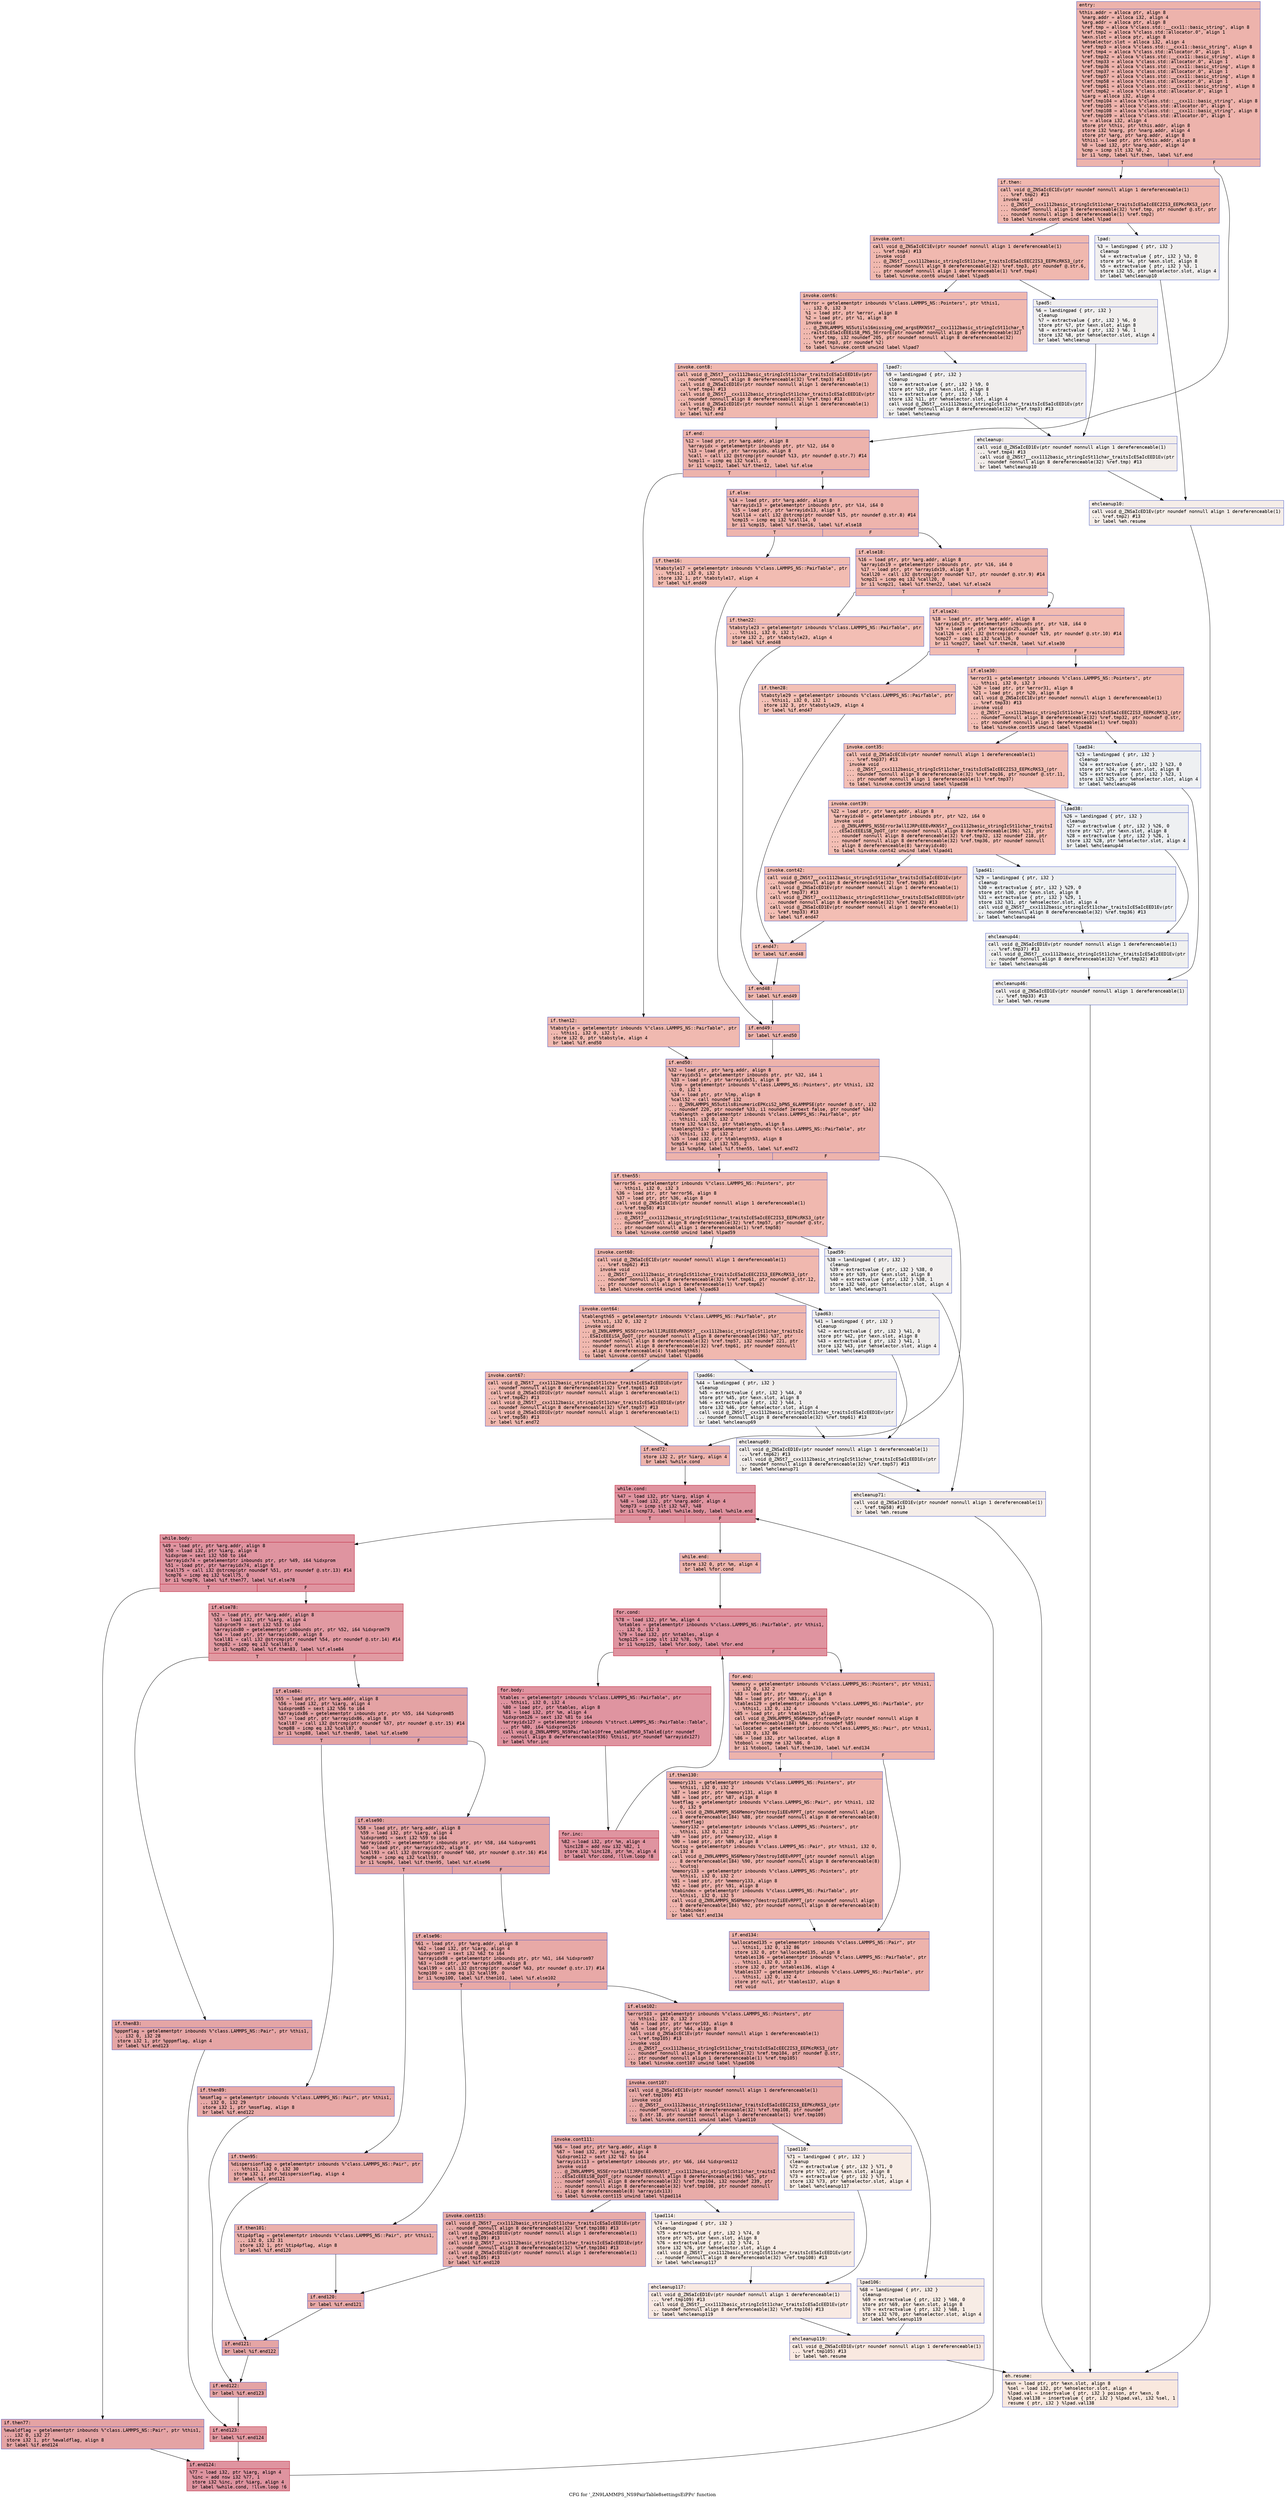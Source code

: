 digraph "CFG for '_ZN9LAMMPS_NS9PairTable8settingsEiPPc' function" {
	label="CFG for '_ZN9LAMMPS_NS9PairTable8settingsEiPPc' function";

	Node0x55f58a2a8340 [shape=record,color="#3d50c3ff", style=filled, fillcolor="#d6524470" fontname="Courier",label="{entry:\l|  %this.addr = alloca ptr, align 8\l  %narg.addr = alloca i32, align 4\l  %arg.addr = alloca ptr, align 8\l  %ref.tmp = alloca %\"class.std::__cxx11::basic_string\", align 8\l  %ref.tmp2 = alloca %\"class.std::allocator.0\", align 1\l  %exn.slot = alloca ptr, align 8\l  %ehselector.slot = alloca i32, align 4\l  %ref.tmp3 = alloca %\"class.std::__cxx11::basic_string\", align 8\l  %ref.tmp4 = alloca %\"class.std::allocator.0\", align 1\l  %ref.tmp32 = alloca %\"class.std::__cxx11::basic_string\", align 8\l  %ref.tmp33 = alloca %\"class.std::allocator.0\", align 1\l  %ref.tmp36 = alloca %\"class.std::__cxx11::basic_string\", align 8\l  %ref.tmp37 = alloca %\"class.std::allocator.0\", align 1\l  %ref.tmp57 = alloca %\"class.std::__cxx11::basic_string\", align 8\l  %ref.tmp58 = alloca %\"class.std::allocator.0\", align 1\l  %ref.tmp61 = alloca %\"class.std::__cxx11::basic_string\", align 8\l  %ref.tmp62 = alloca %\"class.std::allocator.0\", align 1\l  %iarg = alloca i32, align 4\l  %ref.tmp104 = alloca %\"class.std::__cxx11::basic_string\", align 8\l  %ref.tmp105 = alloca %\"class.std::allocator.0\", align 1\l  %ref.tmp108 = alloca %\"class.std::__cxx11::basic_string\", align 8\l  %ref.tmp109 = alloca %\"class.std::allocator.0\", align 1\l  %m = alloca i32, align 4\l  store ptr %this, ptr %this.addr, align 8\l  store i32 %narg, ptr %narg.addr, align 4\l  store ptr %arg, ptr %arg.addr, align 8\l  %this1 = load ptr, ptr %this.addr, align 8\l  %0 = load i32, ptr %narg.addr, align 4\l  %cmp = icmp slt i32 %0, 2\l  br i1 %cmp, label %if.then, label %if.end\l|{<s0>T|<s1>F}}"];
	Node0x55f58a2a8340:s0 -> Node0x55f58a2d91a0[tooltip="entry -> if.then\nProbability 50.00%" ];
	Node0x55f58a2a8340:s1 -> Node0x55f58a2d91f0[tooltip="entry -> if.end\nProbability 50.00%" ];
	Node0x55f58a2d91a0 [shape=record,color="#3d50c3ff", style=filled, fillcolor="#dc5d4a70" fontname="Courier",label="{if.then:\l|  call void @_ZNSaIcEC1Ev(ptr noundef nonnull align 1 dereferenceable(1)\l... %ref.tmp2) #13\l  invoke void\l... @_ZNSt7__cxx1112basic_stringIcSt11char_traitsIcESaIcEEC2IS3_EEPKcRKS3_(ptr\l... noundef nonnull align 8 dereferenceable(32) %ref.tmp, ptr noundef @.str, ptr\l... noundef nonnull align 1 dereferenceable(1) %ref.tmp2)\l          to label %invoke.cont unwind label %lpad\l}"];
	Node0x55f58a2d91a0 -> Node0x55f58a2d9490[tooltip="if.then -> invoke.cont\nProbability 100.00%" ];
	Node0x55f58a2d91a0 -> Node0x55f58a2d9510[tooltip="if.then -> lpad\nProbability 0.00%" ];
	Node0x55f58a2d9490 [shape=record,color="#3d50c3ff", style=filled, fillcolor="#dc5d4a70" fontname="Courier",label="{invoke.cont:\l|  call void @_ZNSaIcEC1Ev(ptr noundef nonnull align 1 dereferenceable(1)\l... %ref.tmp4) #13\l  invoke void\l... @_ZNSt7__cxx1112basic_stringIcSt11char_traitsIcESaIcEEC2IS3_EEPKcRKS3_(ptr\l... noundef nonnull align 8 dereferenceable(32) %ref.tmp3, ptr noundef @.str.6,\l... ptr noundef nonnull align 1 dereferenceable(1) %ref.tmp4)\l          to label %invoke.cont6 unwind label %lpad5\l}"];
	Node0x55f58a2d9490 -> Node0x55f58a2d9830[tooltip="invoke.cont -> invoke.cont6\nProbability 100.00%" ];
	Node0x55f58a2d9490 -> Node0x55f58a2d9880[tooltip="invoke.cont -> lpad5\nProbability 0.00%" ];
	Node0x55f58a2d9830 [shape=record,color="#3d50c3ff", style=filled, fillcolor="#dc5d4a70" fontname="Courier",label="{invoke.cont6:\l|  %error = getelementptr inbounds %\"class.LAMMPS_NS::Pointers\", ptr %this1,\l... i32 0, i32 3\l  %1 = load ptr, ptr %error, align 8\l  %2 = load ptr, ptr %1, align 8\l  invoke void\l... @_ZN9LAMMPS_NS5utils16missing_cmd_argsERKNSt7__cxx1112basic_stringIcSt11char_t\l...raitsIcESaIcEEEiS8_PNS_5ErrorE(ptr noundef nonnull align 8 dereferenceable(32)\l... %ref.tmp, i32 noundef 205, ptr noundef nonnull align 8 dereferenceable(32)\l... %ref.tmp3, ptr noundef %2)\l          to label %invoke.cont8 unwind label %lpad7\l}"];
	Node0x55f58a2d9830 -> Node0x55f58a2d97e0[tooltip="invoke.cont6 -> invoke.cont8\nProbability 100.00%" ];
	Node0x55f58a2d9830 -> Node0x55f58a2d9d20[tooltip="invoke.cont6 -> lpad7\nProbability 0.00%" ];
	Node0x55f58a2d97e0 [shape=record,color="#3d50c3ff", style=filled, fillcolor="#dc5d4a70" fontname="Courier",label="{invoke.cont8:\l|  call void @_ZNSt7__cxx1112basic_stringIcSt11char_traitsIcESaIcEED1Ev(ptr\l... noundef nonnull align 8 dereferenceable(32) %ref.tmp3) #13\l  call void @_ZNSaIcED1Ev(ptr noundef nonnull align 1 dereferenceable(1)\l... %ref.tmp4) #13\l  call void @_ZNSt7__cxx1112basic_stringIcSt11char_traitsIcESaIcEED1Ev(ptr\l... noundef nonnull align 8 dereferenceable(32) %ref.tmp) #13\l  call void @_ZNSaIcED1Ev(ptr noundef nonnull align 1 dereferenceable(1)\l... %ref.tmp2) #13\l  br label %if.end\l}"];
	Node0x55f58a2d97e0 -> Node0x55f58a2d91f0[tooltip="invoke.cont8 -> if.end\nProbability 100.00%" ];
	Node0x55f58a2d9510 [shape=record,color="#3d50c3ff", style=filled, fillcolor="#e0dbd870" fontname="Courier",label="{lpad:\l|  %3 = landingpad \{ ptr, i32 \}\l          cleanup\l  %4 = extractvalue \{ ptr, i32 \} %3, 0\l  store ptr %4, ptr %exn.slot, align 8\l  %5 = extractvalue \{ ptr, i32 \} %3, 1\l  store i32 %5, ptr %ehselector.slot, align 4\l  br label %ehcleanup10\l}"];
	Node0x55f58a2d9510 -> Node0x55f58a2da760[tooltip="lpad -> ehcleanup10\nProbability 100.00%" ];
	Node0x55f58a2d9880 [shape=record,color="#3d50c3ff", style=filled, fillcolor="#e0dbd870" fontname="Courier",label="{lpad5:\l|  %6 = landingpad \{ ptr, i32 \}\l          cleanup\l  %7 = extractvalue \{ ptr, i32 \} %6, 0\l  store ptr %7, ptr %exn.slot, align 8\l  %8 = extractvalue \{ ptr, i32 \} %6, 1\l  store i32 %8, ptr %ehselector.slot, align 4\l  br label %ehcleanup\l}"];
	Node0x55f58a2d9880 -> Node0x55f58a2daad0[tooltip="lpad5 -> ehcleanup\nProbability 100.00%" ];
	Node0x55f58a2d9d20 [shape=record,color="#3d50c3ff", style=filled, fillcolor="#e0dbd870" fontname="Courier",label="{lpad7:\l|  %9 = landingpad \{ ptr, i32 \}\l          cleanup\l  %10 = extractvalue \{ ptr, i32 \} %9, 0\l  store ptr %10, ptr %exn.slot, align 8\l  %11 = extractvalue \{ ptr, i32 \} %9, 1\l  store i32 %11, ptr %ehselector.slot, align 4\l  call void @_ZNSt7__cxx1112basic_stringIcSt11char_traitsIcESaIcEED1Ev(ptr\l... noundef nonnull align 8 dereferenceable(32) %ref.tmp3) #13\l  br label %ehcleanup\l}"];
	Node0x55f58a2d9d20 -> Node0x55f58a2daad0[tooltip="lpad7 -> ehcleanup\nProbability 100.00%" ];
	Node0x55f58a2daad0 [shape=record,color="#3d50c3ff", style=filled, fillcolor="#e5d8d170" fontname="Courier",label="{ehcleanup:\l|  call void @_ZNSaIcED1Ev(ptr noundef nonnull align 1 dereferenceable(1)\l... %ref.tmp4) #13\l  call void @_ZNSt7__cxx1112basic_stringIcSt11char_traitsIcESaIcEED1Ev(ptr\l... noundef nonnull align 8 dereferenceable(32) %ref.tmp) #13\l  br label %ehcleanup10\l}"];
	Node0x55f58a2daad0 -> Node0x55f58a2da760[tooltip="ehcleanup -> ehcleanup10\nProbability 100.00%" ];
	Node0x55f58a2da760 [shape=record,color="#3d50c3ff", style=filled, fillcolor="#e8d6cc70" fontname="Courier",label="{ehcleanup10:\l|  call void @_ZNSaIcED1Ev(ptr noundef nonnull align 1 dereferenceable(1)\l... %ref.tmp2) #13\l  br label %eh.resume\l}"];
	Node0x55f58a2da760 -> Node0x55f58a2db3e0[tooltip="ehcleanup10 -> eh.resume\nProbability 100.00%" ];
	Node0x55f58a2d91f0 [shape=record,color="#3d50c3ff", style=filled, fillcolor="#d6524470" fontname="Courier",label="{if.end:\l|  %12 = load ptr, ptr %arg.addr, align 8\l  %arrayidx = getelementptr inbounds ptr, ptr %12, i64 0\l  %13 = load ptr, ptr %arrayidx, align 8\l  %call = call i32 @strcmp(ptr noundef %13, ptr noundef @.str.7) #14\l  %cmp11 = icmp eq i32 %call, 0\l  br i1 %cmp11, label %if.then12, label %if.else\l|{<s0>T|<s1>F}}"];
	Node0x55f58a2d91f0:s0 -> Node0x55f58a2db850[tooltip="if.end -> if.then12\nProbability 37.50%" ];
	Node0x55f58a2d91f0:s1 -> Node0x55f58a2db8d0[tooltip="if.end -> if.else\nProbability 62.50%" ];
	Node0x55f58a2db850 [shape=record,color="#3d50c3ff", style=filled, fillcolor="#de614d70" fontname="Courier",label="{if.then12:\l|  %tabstyle = getelementptr inbounds %\"class.LAMMPS_NS::PairTable\", ptr\l... %this1, i32 0, i32 1\l  store i32 0, ptr %tabstyle, align 4\l  br label %if.end50\l}"];
	Node0x55f58a2db850 -> Node0x55f58a2dbbe0[tooltip="if.then12 -> if.end50\nProbability 100.00%" ];
	Node0x55f58a2db8d0 [shape=record,color="#3d50c3ff", style=filled, fillcolor="#d8564670" fontname="Courier",label="{if.else:\l|  %14 = load ptr, ptr %arg.addr, align 8\l  %arrayidx13 = getelementptr inbounds ptr, ptr %14, i64 0\l  %15 = load ptr, ptr %arrayidx13, align 8\l  %call14 = call i32 @strcmp(ptr noundef %15, ptr noundef @.str.8) #14\l  %cmp15 = icmp eq i32 %call14, 0\l  br i1 %cmp15, label %if.then16, label %if.else18\l|{<s0>T|<s1>F}}"];
	Node0x55f58a2db8d0:s0 -> Node0x55f58a2dc6c0[tooltip="if.else -> if.then16\nProbability 37.50%" ];
	Node0x55f58a2db8d0:s1 -> Node0x55f58a2dc740[tooltip="if.else -> if.else18\nProbability 62.50%" ];
	Node0x55f58a2dc6c0 [shape=record,color="#3d50c3ff", style=filled, fillcolor="#e1675170" fontname="Courier",label="{if.then16:\l|  %tabstyle17 = getelementptr inbounds %\"class.LAMMPS_NS::PairTable\", ptr\l... %this1, i32 0, i32 1\l  store i32 1, ptr %tabstyle17, align 4\l  br label %if.end49\l}"];
	Node0x55f58a2dc6c0 -> Node0x55f58a2dca60[tooltip="if.then16 -> if.end49\nProbability 100.00%" ];
	Node0x55f58a2dc740 [shape=record,color="#3d50c3ff", style=filled, fillcolor="#de614d70" fontname="Courier",label="{if.else18:\l|  %16 = load ptr, ptr %arg.addr, align 8\l  %arrayidx19 = getelementptr inbounds ptr, ptr %16, i64 0\l  %17 = load ptr, ptr %arrayidx19, align 8\l  %call20 = call i32 @strcmp(ptr noundef %17, ptr noundef @.str.9) #14\l  %cmp21 = icmp eq i32 %call20, 0\l  br i1 %cmp21, label %if.then22, label %if.else24\l|{<s0>T|<s1>F}}"];
	Node0x55f58a2dc740:s0 -> Node0x55f58a2dcf20[tooltip="if.else18 -> if.then22\nProbability 37.50%" ];
	Node0x55f58a2dc740:s1 -> Node0x55f58a2dcfa0[tooltip="if.else18 -> if.else24\nProbability 62.50%" ];
	Node0x55f58a2dcf20 [shape=record,color="#3d50c3ff", style=filled, fillcolor="#e36c5570" fontname="Courier",label="{if.then22:\l|  %tabstyle23 = getelementptr inbounds %\"class.LAMMPS_NS::PairTable\", ptr\l... %this1, i32 0, i32 1\l  store i32 2, ptr %tabstyle23, align 4\l  br label %if.end48\l}"];
	Node0x55f58a2dcf20 -> Node0x55f58a2dd2c0[tooltip="if.then22 -> if.end48\nProbability 100.00%" ];
	Node0x55f58a2dcfa0 [shape=record,color="#3d50c3ff", style=filled, fillcolor="#e1675170" fontname="Courier",label="{if.else24:\l|  %18 = load ptr, ptr %arg.addr, align 8\l  %arrayidx25 = getelementptr inbounds ptr, ptr %18, i64 0\l  %19 = load ptr, ptr %arrayidx25, align 8\l  %call26 = call i32 @strcmp(ptr noundef %19, ptr noundef @.str.10) #14\l  %cmp27 = icmp eq i32 %call26, 0\l  br i1 %cmp27, label %if.then28, label %if.else30\l|{<s0>T|<s1>F}}"];
	Node0x55f58a2dcfa0:s0 -> Node0x55f58a2dd780[tooltip="if.else24 -> if.then28\nProbability 37.50%" ];
	Node0x55f58a2dcfa0:s1 -> Node0x55f58a2dd800[tooltip="if.else24 -> if.else30\nProbability 62.50%" ];
	Node0x55f58a2dd780 [shape=record,color="#3d50c3ff", style=filled, fillcolor="#e5705870" fontname="Courier",label="{if.then28:\l|  %tabstyle29 = getelementptr inbounds %\"class.LAMMPS_NS::PairTable\", ptr\l... %this1, i32 0, i32 1\l  store i32 3, ptr %tabstyle29, align 4\l  br label %if.end47\l}"];
	Node0x55f58a2dd780 -> Node0x55f58a2ddb20[tooltip="if.then28 -> if.end47\nProbability 100.00%" ];
	Node0x55f58a2dd800 [shape=record,color="#3d50c3ff", style=filled, fillcolor="#e36c5570" fontname="Courier",label="{if.else30:\l|  %error31 = getelementptr inbounds %\"class.LAMMPS_NS::Pointers\", ptr\l... %this1, i32 0, i32 3\l  %20 = load ptr, ptr %error31, align 8\l  %21 = load ptr, ptr %20, align 8\l  call void @_ZNSaIcEC1Ev(ptr noundef nonnull align 1 dereferenceable(1)\l... %ref.tmp33) #13\l  invoke void\l... @_ZNSt7__cxx1112basic_stringIcSt11char_traitsIcESaIcEEC2IS3_EEPKcRKS3_(ptr\l... noundef nonnull align 8 dereferenceable(32) %ref.tmp32, ptr noundef @.str,\l... ptr noundef nonnull align 1 dereferenceable(1) %ref.tmp33)\l          to label %invoke.cont35 unwind label %lpad34\l}"];
	Node0x55f58a2dd800 -> Node0x55f58a2ddf70[tooltip="if.else30 -> invoke.cont35\nProbability 100.00%" ];
	Node0x55f58a2dd800 -> Node0x55f58a2ddff0[tooltip="if.else30 -> lpad34\nProbability 0.00%" ];
	Node0x55f58a2ddf70 [shape=record,color="#3d50c3ff", style=filled, fillcolor="#e36c5570" fontname="Courier",label="{invoke.cont35:\l|  call void @_ZNSaIcEC1Ev(ptr noundef nonnull align 1 dereferenceable(1)\l... %ref.tmp37) #13\l  invoke void\l... @_ZNSt7__cxx1112basic_stringIcSt11char_traitsIcESaIcEEC2IS3_EEPKcRKS3_(ptr\l... noundef nonnull align 8 dereferenceable(32) %ref.tmp36, ptr noundef @.str.11,\l... ptr noundef nonnull align 1 dereferenceable(1) %ref.tmp37)\l          to label %invoke.cont39 unwind label %lpad38\l}"];
	Node0x55f58a2ddf70 -> Node0x55f58a2de370[tooltip="invoke.cont35 -> invoke.cont39\nProbability 100.00%" ];
	Node0x55f58a2ddf70 -> Node0x55f58a2de3c0[tooltip="invoke.cont35 -> lpad38\nProbability 0.00%" ];
	Node0x55f58a2de370 [shape=record,color="#3d50c3ff", style=filled, fillcolor="#e36c5570" fontname="Courier",label="{invoke.cont39:\l|  %22 = load ptr, ptr %arg.addr, align 8\l  %arrayidx40 = getelementptr inbounds ptr, ptr %22, i64 0\l  invoke void\l... @_ZN9LAMMPS_NS5Error3allIJRPcEEEvRKNSt7__cxx1112basic_stringIcSt11char_traitsI\l...cESaIcEEEiSB_DpOT_(ptr noundef nonnull align 8 dereferenceable(196) %21, ptr\l... noundef nonnull align 8 dereferenceable(32) %ref.tmp32, i32 noundef 218, ptr\l... noundef nonnull align 8 dereferenceable(32) %ref.tmp36, ptr noundef nonnull\l... align 8 dereferenceable(8) %arrayidx40)\l          to label %invoke.cont42 unwind label %lpad41\l}"];
	Node0x55f58a2de370 -> Node0x55f58a2de320[tooltip="invoke.cont39 -> invoke.cont42\nProbability 100.00%" ];
	Node0x55f58a2de370 -> Node0x55f58a2de840[tooltip="invoke.cont39 -> lpad41\nProbability 0.00%" ];
	Node0x55f58a2de320 [shape=record,color="#3d50c3ff", style=filled, fillcolor="#e36c5570" fontname="Courier",label="{invoke.cont42:\l|  call void @_ZNSt7__cxx1112basic_stringIcSt11char_traitsIcESaIcEED1Ev(ptr\l... noundef nonnull align 8 dereferenceable(32) %ref.tmp36) #13\l  call void @_ZNSaIcED1Ev(ptr noundef nonnull align 1 dereferenceable(1)\l... %ref.tmp37) #13\l  call void @_ZNSt7__cxx1112basic_stringIcSt11char_traitsIcESaIcEED1Ev(ptr\l... noundef nonnull align 8 dereferenceable(32) %ref.tmp32) #13\l  call void @_ZNSaIcED1Ev(ptr noundef nonnull align 1 dereferenceable(1)\l... %ref.tmp33) #13\l  br label %if.end47\l}"];
	Node0x55f58a2de320 -> Node0x55f58a2ddb20[tooltip="invoke.cont42 -> if.end47\nProbability 100.00%" ];
	Node0x55f58a2ddff0 [shape=record,color="#3d50c3ff", style=filled, fillcolor="#d9dce170" fontname="Courier",label="{lpad34:\l|  %23 = landingpad \{ ptr, i32 \}\l          cleanup\l  %24 = extractvalue \{ ptr, i32 \} %23, 0\l  store ptr %24, ptr %exn.slot, align 8\l  %25 = extractvalue \{ ptr, i32 \} %23, 1\l  store i32 %25, ptr %ehselector.slot, align 4\l  br label %ehcleanup46\l}"];
	Node0x55f58a2ddff0 -> Node0x55f58a2df2c0[tooltip="lpad34 -> ehcleanup46\nProbability 100.00%" ];
	Node0x55f58a2de3c0 [shape=record,color="#3d50c3ff", style=filled, fillcolor="#d9dce170" fontname="Courier",label="{lpad38:\l|  %26 = landingpad \{ ptr, i32 \}\l          cleanup\l  %27 = extractvalue \{ ptr, i32 \} %26, 0\l  store ptr %27, ptr %exn.slot, align 8\l  %28 = extractvalue \{ ptr, i32 \} %26, 1\l  store i32 %28, ptr %ehselector.slot, align 4\l  br label %ehcleanup44\l}"];
	Node0x55f58a2de3c0 -> Node0x55f58a2df630[tooltip="lpad38 -> ehcleanup44\nProbability 100.00%" ];
	Node0x55f58a2de840 [shape=record,color="#3d50c3ff", style=filled, fillcolor="#d9dce170" fontname="Courier",label="{lpad41:\l|  %29 = landingpad \{ ptr, i32 \}\l          cleanup\l  %30 = extractvalue \{ ptr, i32 \} %29, 0\l  store ptr %30, ptr %exn.slot, align 8\l  %31 = extractvalue \{ ptr, i32 \} %29, 1\l  store i32 %31, ptr %ehselector.slot, align 4\l  call void @_ZNSt7__cxx1112basic_stringIcSt11char_traitsIcESaIcEED1Ev(ptr\l... noundef nonnull align 8 dereferenceable(32) %ref.tmp36) #13\l  br label %ehcleanup44\l}"];
	Node0x55f58a2de840 -> Node0x55f58a2df630[tooltip="lpad41 -> ehcleanup44\nProbability 100.00%" ];
	Node0x55f58a2df630 [shape=record,color="#3d50c3ff", style=filled, fillcolor="#dedcdb70" fontname="Courier",label="{ehcleanup44:\l|  call void @_ZNSaIcED1Ev(ptr noundef nonnull align 1 dereferenceable(1)\l... %ref.tmp37) #13\l  call void @_ZNSt7__cxx1112basic_stringIcSt11char_traitsIcESaIcEED1Ev(ptr\l... noundef nonnull align 8 dereferenceable(32) %ref.tmp32) #13\l  br label %ehcleanup46\l}"];
	Node0x55f58a2df630 -> Node0x55f58a2df2c0[tooltip="ehcleanup44 -> ehcleanup46\nProbability 100.00%" ];
	Node0x55f58a2df2c0 [shape=record,color="#3d50c3ff", style=filled, fillcolor="#e0dbd870" fontname="Courier",label="{ehcleanup46:\l|  call void @_ZNSaIcED1Ev(ptr noundef nonnull align 1 dereferenceable(1)\l... %ref.tmp33) #13\l  br label %eh.resume\l}"];
	Node0x55f58a2df2c0 -> Node0x55f58a2db3e0[tooltip="ehcleanup46 -> eh.resume\nProbability 100.00%" ];
	Node0x55f58a2ddb20 [shape=record,color="#3d50c3ff", style=filled, fillcolor="#e1675170" fontname="Courier",label="{if.end47:\l|  br label %if.end48\l}"];
	Node0x55f58a2ddb20 -> Node0x55f58a2dd2c0[tooltip="if.end47 -> if.end48\nProbability 100.00%" ];
	Node0x55f58a2dd2c0 [shape=record,color="#3d50c3ff", style=filled, fillcolor="#de614d70" fontname="Courier",label="{if.end48:\l|  br label %if.end49\l}"];
	Node0x55f58a2dd2c0 -> Node0x55f58a2dca60[tooltip="if.end48 -> if.end49\nProbability 100.00%" ];
	Node0x55f58a2dca60 [shape=record,color="#3d50c3ff", style=filled, fillcolor="#d8564670" fontname="Courier",label="{if.end49:\l|  br label %if.end50\l}"];
	Node0x55f58a2dca60 -> Node0x55f58a2dbbe0[tooltip="if.end49 -> if.end50\nProbability 100.00%" ];
	Node0x55f58a2dbbe0 [shape=record,color="#3d50c3ff", style=filled, fillcolor="#d6524470" fontname="Courier",label="{if.end50:\l|  %32 = load ptr, ptr %arg.addr, align 8\l  %arrayidx51 = getelementptr inbounds ptr, ptr %32, i64 1\l  %33 = load ptr, ptr %arrayidx51, align 8\l  %lmp = getelementptr inbounds %\"class.LAMMPS_NS::Pointers\", ptr %this1, i32\l... 0, i32 1\l  %34 = load ptr, ptr %lmp, align 8\l  %call52 = call noundef i32\l... @_ZN9LAMMPS_NS5utils8inumericEPKciS2_bPNS_6LAMMPSE(ptr noundef @.str, i32\l... noundef 220, ptr noundef %33, i1 noundef zeroext false, ptr noundef %34)\l  %tablength = getelementptr inbounds %\"class.LAMMPS_NS::PairTable\", ptr\l... %this1, i32 0, i32 2\l  store i32 %call52, ptr %tablength, align 8\l  %tablength53 = getelementptr inbounds %\"class.LAMMPS_NS::PairTable\", ptr\l... %this1, i32 0, i32 2\l  %35 = load i32, ptr %tablength53, align 8\l  %cmp54 = icmp slt i32 %35, 2\l  br i1 %cmp54, label %if.then55, label %if.end72\l|{<s0>T|<s1>F}}"];
	Node0x55f58a2dbbe0:s0 -> Node0x55f58a2e10c0[tooltip="if.end50 -> if.then55\nProbability 50.00%" ];
	Node0x55f58a2dbbe0:s1 -> Node0x55f58a2e1140[tooltip="if.end50 -> if.end72\nProbability 50.00%" ];
	Node0x55f58a2e10c0 [shape=record,color="#3d50c3ff", style=filled, fillcolor="#dc5d4a70" fontname="Courier",label="{if.then55:\l|  %error56 = getelementptr inbounds %\"class.LAMMPS_NS::Pointers\", ptr\l... %this1, i32 0, i32 3\l  %36 = load ptr, ptr %error56, align 8\l  %37 = load ptr, ptr %36, align 8\l  call void @_ZNSaIcEC1Ev(ptr noundef nonnull align 1 dereferenceable(1)\l... %ref.tmp58) #13\l  invoke void\l... @_ZNSt7__cxx1112basic_stringIcSt11char_traitsIcESaIcEEC2IS3_EEPKcRKS3_(ptr\l... noundef nonnull align 8 dereferenceable(32) %ref.tmp57, ptr noundef @.str,\l... ptr noundef nonnull align 1 dereferenceable(1) %ref.tmp58)\l          to label %invoke.cont60 unwind label %lpad59\l}"];
	Node0x55f58a2e10c0 -> Node0x55f58a2e15b0[tooltip="if.then55 -> invoke.cont60\nProbability 100.00%" ];
	Node0x55f58a2e10c0 -> Node0x55f58a2e1630[tooltip="if.then55 -> lpad59\nProbability 0.00%" ];
	Node0x55f58a2e15b0 [shape=record,color="#3d50c3ff", style=filled, fillcolor="#dc5d4a70" fontname="Courier",label="{invoke.cont60:\l|  call void @_ZNSaIcEC1Ev(ptr noundef nonnull align 1 dereferenceable(1)\l... %ref.tmp62) #13\l  invoke void\l... @_ZNSt7__cxx1112basic_stringIcSt11char_traitsIcESaIcEEC2IS3_EEPKcRKS3_(ptr\l... noundef nonnull align 8 dereferenceable(32) %ref.tmp61, ptr noundef @.str.12,\l... ptr noundef nonnull align 1 dereferenceable(1) %ref.tmp62)\l          to label %invoke.cont64 unwind label %lpad63\l}"];
	Node0x55f58a2e15b0 -> Node0x55f58a2e1950[tooltip="invoke.cont60 -> invoke.cont64\nProbability 100.00%" ];
	Node0x55f58a2e15b0 -> Node0x55f58a2e19a0[tooltip="invoke.cont60 -> lpad63\nProbability 0.00%" ];
	Node0x55f58a2e1950 [shape=record,color="#3d50c3ff", style=filled, fillcolor="#dc5d4a70" fontname="Courier",label="{invoke.cont64:\l|  %tablength65 = getelementptr inbounds %\"class.LAMMPS_NS::PairTable\", ptr\l... %this1, i32 0, i32 2\l  invoke void\l... @_ZN9LAMMPS_NS5Error3allIJRiEEEvRKNSt7__cxx1112basic_stringIcSt11char_traitsIc\l...ESaIcEEEiSA_DpOT_(ptr noundef nonnull align 8 dereferenceable(196) %37, ptr\l... noundef nonnull align 8 dereferenceable(32) %ref.tmp57, i32 noundef 221, ptr\l... noundef nonnull align 8 dereferenceable(32) %ref.tmp61, ptr noundef nonnull\l... align 4 dereferenceable(4) %tablength65)\l          to label %invoke.cont67 unwind label %lpad66\l}"];
	Node0x55f58a2e1950 -> Node0x55f58a2e1900[tooltip="invoke.cont64 -> invoke.cont67\nProbability 100.00%" ];
	Node0x55f58a2e1950 -> Node0x55f58a2e1d60[tooltip="invoke.cont64 -> lpad66\nProbability 0.00%" ];
	Node0x55f58a2e1900 [shape=record,color="#3d50c3ff", style=filled, fillcolor="#dc5d4a70" fontname="Courier",label="{invoke.cont67:\l|  call void @_ZNSt7__cxx1112basic_stringIcSt11char_traitsIcESaIcEED1Ev(ptr\l... noundef nonnull align 8 dereferenceable(32) %ref.tmp61) #13\l  call void @_ZNSaIcED1Ev(ptr noundef nonnull align 1 dereferenceable(1)\l... %ref.tmp62) #13\l  call void @_ZNSt7__cxx1112basic_stringIcSt11char_traitsIcESaIcEED1Ev(ptr\l... noundef nonnull align 8 dereferenceable(32) %ref.tmp57) #13\l  call void @_ZNSaIcED1Ev(ptr noundef nonnull align 1 dereferenceable(1)\l... %ref.tmp58) #13\l  br label %if.end72\l}"];
	Node0x55f58a2e1900 -> Node0x55f58a2e1140[tooltip="invoke.cont67 -> if.end72\nProbability 100.00%" ];
	Node0x55f58a2e1630 [shape=record,color="#3d50c3ff", style=filled, fillcolor="#e0dbd870" fontname="Courier",label="{lpad59:\l|  %38 = landingpad \{ ptr, i32 \}\l          cleanup\l  %39 = extractvalue \{ ptr, i32 \} %38, 0\l  store ptr %39, ptr %exn.slot, align 8\l  %40 = extractvalue \{ ptr, i32 \} %38, 1\l  store i32 %40, ptr %ehselector.slot, align 4\l  br label %ehcleanup71\l}"];
	Node0x55f58a2e1630 -> Node0x55f58a2e2780[tooltip="lpad59 -> ehcleanup71\nProbability 100.00%" ];
	Node0x55f58a2e19a0 [shape=record,color="#3d50c3ff", style=filled, fillcolor="#e0dbd870" fontname="Courier",label="{lpad63:\l|  %41 = landingpad \{ ptr, i32 \}\l          cleanup\l  %42 = extractvalue \{ ptr, i32 \} %41, 0\l  store ptr %42, ptr %exn.slot, align 8\l  %43 = extractvalue \{ ptr, i32 \} %41, 1\l  store i32 %43, ptr %ehselector.slot, align 4\l  br label %ehcleanup69\l}"];
	Node0x55f58a2e19a0 -> Node0x55f58a2e2af0[tooltip="lpad63 -> ehcleanup69\nProbability 100.00%" ];
	Node0x55f58a2e1d60 [shape=record,color="#3d50c3ff", style=filled, fillcolor="#e0dbd870" fontname="Courier",label="{lpad66:\l|  %44 = landingpad \{ ptr, i32 \}\l          cleanup\l  %45 = extractvalue \{ ptr, i32 \} %44, 0\l  store ptr %45, ptr %exn.slot, align 8\l  %46 = extractvalue \{ ptr, i32 \} %44, 1\l  store i32 %46, ptr %ehselector.slot, align 4\l  call void @_ZNSt7__cxx1112basic_stringIcSt11char_traitsIcESaIcEED1Ev(ptr\l... noundef nonnull align 8 dereferenceable(32) %ref.tmp61) #13\l  br label %ehcleanup69\l}"];
	Node0x55f58a2e1d60 -> Node0x55f58a2e2af0[tooltip="lpad66 -> ehcleanup69\nProbability 100.00%" ];
	Node0x55f58a2e2af0 [shape=record,color="#3d50c3ff", style=filled, fillcolor="#e5d8d170" fontname="Courier",label="{ehcleanup69:\l|  call void @_ZNSaIcED1Ev(ptr noundef nonnull align 1 dereferenceable(1)\l... %ref.tmp62) #13\l  call void @_ZNSt7__cxx1112basic_stringIcSt11char_traitsIcESaIcEED1Ev(ptr\l... noundef nonnull align 8 dereferenceable(32) %ref.tmp57) #13\l  br label %ehcleanup71\l}"];
	Node0x55f58a2e2af0 -> Node0x55f58a2e2780[tooltip="ehcleanup69 -> ehcleanup71\nProbability 100.00%" ];
	Node0x55f58a2e2780 [shape=record,color="#3d50c3ff", style=filled, fillcolor="#e8d6cc70" fontname="Courier",label="{ehcleanup71:\l|  call void @_ZNSaIcED1Ev(ptr noundef nonnull align 1 dereferenceable(1)\l... %ref.tmp58) #13\l  br label %eh.resume\l}"];
	Node0x55f58a2e2780 -> Node0x55f58a2db3e0[tooltip="ehcleanup71 -> eh.resume\nProbability 100.00%" ];
	Node0x55f58a2e1140 [shape=record,color="#3d50c3ff", style=filled, fillcolor="#d6524470" fontname="Courier",label="{if.end72:\l|  store i32 2, ptr %iarg, align 4\l  br label %while.cond\l}"];
	Node0x55f58a2e1140 -> Node0x55f58a2e3b10[tooltip="if.end72 -> while.cond\nProbability 100.00%" ];
	Node0x55f58a2e3b10 [shape=record,color="#b70d28ff", style=filled, fillcolor="#b70d2870" fontname="Courier",label="{while.cond:\l|  %47 = load i32, ptr %iarg, align 4\l  %48 = load i32, ptr %narg.addr, align 4\l  %cmp73 = icmp slt i32 %47, %48\l  br i1 %cmp73, label %while.body, label %while.end\l|{<s0>T|<s1>F}}"];
	Node0x55f58a2e3b10:s0 -> Node0x55f58a2e4570[tooltip="while.cond -> while.body\nProbability 96.88%" ];
	Node0x55f58a2e3b10:s1 -> Node0x55f58a2e45f0[tooltip="while.cond -> while.end\nProbability 3.12%" ];
	Node0x55f58a2e4570 [shape=record,color="#b70d28ff", style=filled, fillcolor="#b70d2870" fontname="Courier",label="{while.body:\l|  %49 = load ptr, ptr %arg.addr, align 8\l  %50 = load i32, ptr %iarg, align 4\l  %idxprom = sext i32 %50 to i64\l  %arrayidx74 = getelementptr inbounds ptr, ptr %49, i64 %idxprom\l  %51 = load ptr, ptr %arrayidx74, align 8\l  %call75 = call i32 @strcmp(ptr noundef %51, ptr noundef @.str.13) #14\l  %cmp76 = icmp eq i32 %call75, 0\l  br i1 %cmp76, label %if.then77, label %if.else78\l|{<s0>T|<s1>F}}"];
	Node0x55f58a2e4570:s0 -> Node0x55f58a2e4c00[tooltip="while.body -> if.then77\nProbability 37.50%" ];
	Node0x55f58a2e4570:s1 -> Node0x55f58a2e4c80[tooltip="while.body -> if.else78\nProbability 62.50%" ];
	Node0x55f58a2e4c00 [shape=record,color="#3d50c3ff", style=filled, fillcolor="#c32e3170" fontname="Courier",label="{if.then77:\l|  %ewaldflag = getelementptr inbounds %\"class.LAMMPS_NS::Pair\", ptr %this1,\l... i32 0, i32 27\l  store i32 1, ptr %ewaldflag, align 8\l  br label %if.end124\l}"];
	Node0x55f58a2e4c00 -> Node0x55f58a2e4f40[tooltip="if.then77 -> if.end124\nProbability 100.00%" ];
	Node0x55f58a2e4c80 [shape=record,color="#b70d28ff", style=filled, fillcolor="#bb1b2c70" fontname="Courier",label="{if.else78:\l|  %52 = load ptr, ptr %arg.addr, align 8\l  %53 = load i32, ptr %iarg, align 4\l  %idxprom79 = sext i32 %53 to i64\l  %arrayidx80 = getelementptr inbounds ptr, ptr %52, i64 %idxprom79\l  %54 = load ptr, ptr %arrayidx80, align 8\l  %call81 = call i32 @strcmp(ptr noundef %54, ptr noundef @.str.14) #14\l  %cmp82 = icmp eq i32 %call81, 0\l  br i1 %cmp82, label %if.then83, label %if.else84\l|{<s0>T|<s1>F}}"];
	Node0x55f58a2e4c80:s0 -> Node0x55f58a2e5520[tooltip="if.else78 -> if.then83\nProbability 37.50%" ];
	Node0x55f58a2e4c80:s1 -> Node0x55f58a2e55a0[tooltip="if.else78 -> if.else84\nProbability 62.50%" ];
	Node0x55f58a2e5520 [shape=record,color="#3d50c3ff", style=filled, fillcolor="#c5333470" fontname="Courier",label="{if.then83:\l|  %pppmflag = getelementptr inbounds %\"class.LAMMPS_NS::Pair\", ptr %this1,\l... i32 0, i32 28\l  store i32 1, ptr %pppmflag, align 4\l  br label %if.end123\l}"];
	Node0x55f58a2e5520 -> Node0x55f58a2e58c0[tooltip="if.then83 -> if.end123\nProbability 100.00%" ];
	Node0x55f58a2e55a0 [shape=record,color="#3d50c3ff", style=filled, fillcolor="#c32e3170" fontname="Courier",label="{if.else84:\l|  %55 = load ptr, ptr %arg.addr, align 8\l  %56 = load i32, ptr %iarg, align 4\l  %idxprom85 = sext i32 %56 to i64\l  %arrayidx86 = getelementptr inbounds ptr, ptr %55, i64 %idxprom85\l  %57 = load ptr, ptr %arrayidx86, align 8\l  %call87 = call i32 @strcmp(ptr noundef %57, ptr noundef @.str.15) #14\l  %cmp88 = icmp eq i32 %call87, 0\l  br i1 %cmp88, label %if.then89, label %if.else90\l|{<s0>T|<s1>F}}"];
	Node0x55f58a2e55a0:s0 -> Node0x55f58a2e5ea0[tooltip="if.else84 -> if.then89\nProbability 37.50%" ];
	Node0x55f58a2e55a0:s1 -> Node0x55f58a2e5f20[tooltip="if.else84 -> if.else90\nProbability 62.50%" ];
	Node0x55f58a2e5ea0 [shape=record,color="#3d50c3ff", style=filled, fillcolor="#ca3b3770" fontname="Courier",label="{if.then89:\l|  %msmflag = getelementptr inbounds %\"class.LAMMPS_NS::Pair\", ptr %this1,\l... i32 0, i32 29\l  store i32 1, ptr %msmflag, align 8\l  br label %if.end122\l}"];
	Node0x55f58a2e5ea0 -> Node0x55f58a2e6260[tooltip="if.then89 -> if.end122\nProbability 100.00%" ];
	Node0x55f58a2e5f20 [shape=record,color="#3d50c3ff", style=filled, fillcolor="#c5333470" fontname="Courier",label="{if.else90:\l|  %58 = load ptr, ptr %arg.addr, align 8\l  %59 = load i32, ptr %iarg, align 4\l  %idxprom91 = sext i32 %59 to i64\l  %arrayidx92 = getelementptr inbounds ptr, ptr %58, i64 %idxprom91\l  %60 = load ptr, ptr %arrayidx92, align 8\l  %call93 = call i32 @strcmp(ptr noundef %60, ptr noundef @.str.16) #14\l  %cmp94 = icmp eq i32 %call93, 0\l  br i1 %cmp94, label %if.then95, label %if.else96\l|{<s0>T|<s1>F}}"];
	Node0x55f58a2e5f20:s0 -> Node0x55f58a2e6840[tooltip="if.else90 -> if.then95\nProbability 37.50%" ];
	Node0x55f58a2e5f20:s1 -> Node0x55f58a2e68c0[tooltip="if.else90 -> if.else96\nProbability 62.50%" ];
	Node0x55f58a2e6840 [shape=record,color="#3d50c3ff", style=filled, fillcolor="#cc403a70" fontname="Courier",label="{if.then95:\l|  %dispersionflag = getelementptr inbounds %\"class.LAMMPS_NS::Pair\", ptr\l... %this1, i32 0, i32 30\l  store i32 1, ptr %dispersionflag, align 4\l  br label %if.end121\l}"];
	Node0x55f58a2e6840 -> Node0x55f58a2e6be0[tooltip="if.then95 -> if.end121\nProbability 100.00%" ];
	Node0x55f58a2e68c0 [shape=record,color="#3d50c3ff", style=filled, fillcolor="#ca3b3770" fontname="Courier",label="{if.else96:\l|  %61 = load ptr, ptr %arg.addr, align 8\l  %62 = load i32, ptr %iarg, align 4\l  %idxprom97 = sext i32 %62 to i64\l  %arrayidx98 = getelementptr inbounds ptr, ptr %61, i64 %idxprom97\l  %63 = load ptr, ptr %arrayidx98, align 8\l  %call99 = call i32 @strcmp(ptr noundef %63, ptr noundef @.str.17) #14\l  %cmp100 = icmp eq i32 %call99, 0\l  br i1 %cmp100, label %if.then101, label %if.else102\l|{<s0>T|<s1>F}}"];
	Node0x55f58a2e68c0:s0 -> Node0x55f58a2e71c0[tooltip="if.else96 -> if.then101\nProbability 37.50%" ];
	Node0x55f58a2e68c0:s1 -> Node0x55f58a2e7240[tooltip="if.else96 -> if.else102\nProbability 62.50%" ];
	Node0x55f58a2e71c0 [shape=record,color="#3d50c3ff", style=filled, fillcolor="#d24b4070" fontname="Courier",label="{if.then101:\l|  %tip4pflag = getelementptr inbounds %\"class.LAMMPS_NS::Pair\", ptr %this1,\l... i32 0, i32 31\l  store i32 1, ptr %tip4pflag, align 8\l  br label %if.end120\l}"];
	Node0x55f58a2e71c0 -> Node0x55f58a2e7590[tooltip="if.then101 -> if.end120\nProbability 100.00%" ];
	Node0x55f58a2e7240 [shape=record,color="#3d50c3ff", style=filled, fillcolor="#cc403a70" fontname="Courier",label="{if.else102:\l|  %error103 = getelementptr inbounds %\"class.LAMMPS_NS::Pointers\", ptr\l... %this1, i32 0, i32 3\l  %64 = load ptr, ptr %error103, align 8\l  %65 = load ptr, ptr %64, align 8\l  call void @_ZNSaIcEC1Ev(ptr noundef nonnull align 1 dereferenceable(1)\l... %ref.tmp105) #13\l  invoke void\l... @_ZNSt7__cxx1112basic_stringIcSt11char_traitsIcESaIcEEC2IS3_EEPKcRKS3_(ptr\l... noundef nonnull align 8 dereferenceable(32) %ref.tmp104, ptr noundef @.str,\l... ptr noundef nonnull align 1 dereferenceable(1) %ref.tmp105)\l          to label %invoke.cont107 unwind label %lpad106\l}"];
	Node0x55f58a2e7240 -> Node0x55f58a2e79f0[tooltip="if.else102 -> invoke.cont107\nProbability 100.00%" ];
	Node0x55f58a2e7240 -> Node0x55f58a2e7a70[tooltip="if.else102 -> lpad106\nProbability 0.00%" ];
	Node0x55f58a2e79f0 [shape=record,color="#3d50c3ff", style=filled, fillcolor="#cc403a70" fontname="Courier",label="{invoke.cont107:\l|  call void @_ZNSaIcEC1Ev(ptr noundef nonnull align 1 dereferenceable(1)\l... %ref.tmp109) #13\l  invoke void\l... @_ZNSt7__cxx1112basic_stringIcSt11char_traitsIcESaIcEEC2IS3_EEPKcRKS3_(ptr\l... noundef nonnull align 8 dereferenceable(32) %ref.tmp108, ptr noundef\l... @.str.18, ptr noundef nonnull align 1 dereferenceable(1) %ref.tmp109)\l          to label %invoke.cont111 unwind label %lpad110\l}"];
	Node0x55f58a2e79f0 -> Node0x55f58a2e7df0[tooltip="invoke.cont107 -> invoke.cont111\nProbability 100.00%" ];
	Node0x55f58a2e79f0 -> Node0x55f58a2e7e40[tooltip="invoke.cont107 -> lpad110\nProbability 0.00%" ];
	Node0x55f58a2e7df0 [shape=record,color="#3d50c3ff", style=filled, fillcolor="#cc403a70" fontname="Courier",label="{invoke.cont111:\l|  %66 = load ptr, ptr %arg.addr, align 8\l  %67 = load i32, ptr %iarg, align 4\l  %idxprom112 = sext i32 %67 to i64\l  %arrayidx113 = getelementptr inbounds ptr, ptr %66, i64 %idxprom112\l  invoke void\l... @_ZN9LAMMPS_NS5Error3allIJRPcEEEvRKNSt7__cxx1112basic_stringIcSt11char_traitsI\l...cESaIcEEEiSB_DpOT_(ptr noundef nonnull align 8 dereferenceable(196) %65, ptr\l... noundef nonnull align 8 dereferenceable(32) %ref.tmp104, i32 noundef 239, ptr\l... noundef nonnull align 8 dereferenceable(32) %ref.tmp108, ptr noundef nonnull\l... align 8 dereferenceable(8) %arrayidx113)\l          to label %invoke.cont115 unwind label %lpad114\l}"];
	Node0x55f58a2e7df0 -> Node0x55f58a2e7da0[tooltip="invoke.cont111 -> invoke.cont115\nProbability 100.00%" ];
	Node0x55f58a2e7df0 -> Node0x55f58a2e83e0[tooltip="invoke.cont111 -> lpad114\nProbability 0.00%" ];
	Node0x55f58a2e7da0 [shape=record,color="#3d50c3ff", style=filled, fillcolor="#cc403a70" fontname="Courier",label="{invoke.cont115:\l|  call void @_ZNSt7__cxx1112basic_stringIcSt11char_traitsIcESaIcEED1Ev(ptr\l... noundef nonnull align 8 dereferenceable(32) %ref.tmp108) #13\l  call void @_ZNSaIcED1Ev(ptr noundef nonnull align 1 dereferenceable(1)\l... %ref.tmp109) #13\l  call void @_ZNSt7__cxx1112basic_stringIcSt11char_traitsIcESaIcEED1Ev(ptr\l... noundef nonnull align 8 dereferenceable(32) %ref.tmp104) #13\l  call void @_ZNSaIcED1Ev(ptr noundef nonnull align 1 dereferenceable(1)\l... %ref.tmp105) #13\l  br label %if.end120\l}"];
	Node0x55f58a2e7da0 -> Node0x55f58a2e7590[tooltip="invoke.cont115 -> if.end120\nProbability 100.00%" ];
	Node0x55f58a2e7a70 [shape=record,color="#3d50c3ff", style=filled, fillcolor="#ecd3c570" fontname="Courier",label="{lpad106:\l|  %68 = landingpad \{ ptr, i32 \}\l          cleanup\l  %69 = extractvalue \{ ptr, i32 \} %68, 0\l  store ptr %69, ptr %exn.slot, align 8\l  %70 = extractvalue \{ ptr, i32 \} %68, 1\l  store i32 %70, ptr %ehselector.slot, align 4\l  br label %ehcleanup119\l}"];
	Node0x55f58a2e7a70 -> Node0x55f58a2e8d80[tooltip="lpad106 -> ehcleanup119\nProbability 100.00%" ];
	Node0x55f58a2e7e40 [shape=record,color="#3d50c3ff", style=filled, fillcolor="#ecd3c570" fontname="Courier",label="{lpad110:\l|  %71 = landingpad \{ ptr, i32 \}\l          cleanup\l  %72 = extractvalue \{ ptr, i32 \} %71, 0\l  store ptr %72, ptr %exn.slot, align 8\l  %73 = extractvalue \{ ptr, i32 \} %71, 1\l  store i32 %73, ptr %ehselector.slot, align 4\l  br label %ehcleanup117\l}"];
	Node0x55f58a2e7e40 -> Node0x55f58a2e9080[tooltip="lpad110 -> ehcleanup117\nProbability 100.00%" ];
	Node0x55f58a2e83e0 [shape=record,color="#3d50c3ff", style=filled, fillcolor="#ecd3c570" fontname="Courier",label="{lpad114:\l|  %74 = landingpad \{ ptr, i32 \}\l          cleanup\l  %75 = extractvalue \{ ptr, i32 \} %74, 0\l  store ptr %75, ptr %exn.slot, align 8\l  %76 = extractvalue \{ ptr, i32 \} %74, 1\l  store i32 %76, ptr %ehselector.slot, align 4\l  call void @_ZNSt7__cxx1112basic_stringIcSt11char_traitsIcESaIcEED1Ev(ptr\l... noundef nonnull align 8 dereferenceable(32) %ref.tmp108) #13\l  br label %ehcleanup117\l}"];
	Node0x55f58a2e83e0 -> Node0x55f58a2e9080[tooltip="lpad114 -> ehcleanup117\nProbability 100.00%" ];
	Node0x55f58a2e9080 [shape=record,color="#3d50c3ff", style=filled, fillcolor="#efcebd70" fontname="Courier",label="{ehcleanup117:\l|  call void @_ZNSaIcED1Ev(ptr noundef nonnull align 1 dereferenceable(1)\l... %ref.tmp109) #13\l  call void @_ZNSt7__cxx1112basic_stringIcSt11char_traitsIcESaIcEED1Ev(ptr\l... noundef nonnull align 8 dereferenceable(32) %ref.tmp104) #13\l  br label %ehcleanup119\l}"];
	Node0x55f58a2e9080 -> Node0x55f58a2e8d80[tooltip="ehcleanup117 -> ehcleanup119\nProbability 100.00%" ];
	Node0x55f58a2e8d80 [shape=record,color="#3d50c3ff", style=filled, fillcolor="#f1ccb870" fontname="Courier",label="{ehcleanup119:\l|  call void @_ZNSaIcED1Ev(ptr noundef nonnull align 1 dereferenceable(1)\l... %ref.tmp105) #13\l  br label %eh.resume\l}"];
	Node0x55f58a2e8d80 -> Node0x55f58a2db3e0[tooltip="ehcleanup119 -> eh.resume\nProbability 100.00%" ];
	Node0x55f58a2e7590 [shape=record,color="#3d50c3ff", style=filled, fillcolor="#ca3b3770" fontname="Courier",label="{if.end120:\l|  br label %if.end121\l}"];
	Node0x55f58a2e7590 -> Node0x55f58a2e6be0[tooltip="if.end120 -> if.end121\nProbability 100.00%" ];
	Node0x55f58a2e6be0 [shape=record,color="#3d50c3ff", style=filled, fillcolor="#c5333470" fontname="Courier",label="{if.end121:\l|  br label %if.end122\l}"];
	Node0x55f58a2e6be0 -> Node0x55f58a2e6260[tooltip="if.end121 -> if.end122\nProbability 100.00%" ];
	Node0x55f58a2e6260 [shape=record,color="#3d50c3ff", style=filled, fillcolor="#c32e3170" fontname="Courier",label="{if.end122:\l|  br label %if.end123\l}"];
	Node0x55f58a2e6260 -> Node0x55f58a2e58c0[tooltip="if.end122 -> if.end123\nProbability 100.00%" ];
	Node0x55f58a2e58c0 [shape=record,color="#b70d28ff", style=filled, fillcolor="#bb1b2c70" fontname="Courier",label="{if.end123:\l|  br label %if.end124\l}"];
	Node0x55f58a2e58c0 -> Node0x55f58a2e4f40[tooltip="if.end123 -> if.end124\nProbability 100.00%" ];
	Node0x55f58a2e4f40 [shape=record,color="#b70d28ff", style=filled, fillcolor="#b70d2870" fontname="Courier",label="{if.end124:\l|  %77 = load i32, ptr %iarg, align 4\l  %inc = add nsw i32 %77, 1\l  store i32 %inc, ptr %iarg, align 4\l  br label %while.cond, !llvm.loop !6\l}"];
	Node0x55f58a2e4f40 -> Node0x55f58a2e3b10[tooltip="if.end124 -> while.cond\nProbability 100.00%" ];
	Node0x55f58a2e45f0 [shape=record,color="#3d50c3ff", style=filled, fillcolor="#d6524470" fontname="Courier",label="{while.end:\l|  store i32 0, ptr %m, align 4\l  br label %for.cond\l}"];
	Node0x55f58a2e45f0 -> Node0x55f58a2e9f90[tooltip="while.end -> for.cond\nProbability 100.00%" ];
	Node0x55f58a2e9f90 [shape=record,color="#b70d28ff", style=filled, fillcolor="#b70d2870" fontname="Courier",label="{for.cond:\l|  %78 = load i32, ptr %m, align 4\l  %ntables = getelementptr inbounds %\"class.LAMMPS_NS::PairTable\", ptr %this1,\l... i32 0, i32 3\l  %79 = load i32, ptr %ntables, align 4\l  %cmp125 = icmp slt i32 %78, %79\l  br i1 %cmp125, label %for.body, label %for.end\l|{<s0>T|<s1>F}}"];
	Node0x55f58a2e9f90:s0 -> Node0x55f58a2ea2e0[tooltip="for.cond -> for.body\nProbability 96.88%" ];
	Node0x55f58a2e9f90:s1 -> Node0x55f58a2ea360[tooltip="for.cond -> for.end\nProbability 3.12%" ];
	Node0x55f58a2ea2e0 [shape=record,color="#b70d28ff", style=filled, fillcolor="#b70d2870" fontname="Courier",label="{for.body:\l|  %tables = getelementptr inbounds %\"class.LAMMPS_NS::PairTable\", ptr\l... %this1, i32 0, i32 4\l  %80 = load ptr, ptr %tables, align 8\l  %81 = load i32, ptr %m, align 4\l  %idxprom126 = sext i32 %81 to i64\l  %arrayidx127 = getelementptr inbounds %\"struct.LAMMPS_NS::PairTable::Table\",\l... ptr %80, i64 %idxprom126\l  call void @_ZN9LAMMPS_NS9PairTable10free_tableEPNS0_5TableE(ptr noundef\l... nonnull align 8 dereferenceable(936) %this1, ptr noundef %arrayidx127)\l  br label %for.inc\l}"];
	Node0x55f58a2ea2e0 -> Node0x55f58a2ea9a0[tooltip="for.body -> for.inc\nProbability 100.00%" ];
	Node0x55f58a2ea9a0 [shape=record,color="#b70d28ff", style=filled, fillcolor="#b70d2870" fontname="Courier",label="{for.inc:\l|  %82 = load i32, ptr %m, align 4\l  %inc128 = add nsw i32 %82, 1\l  store i32 %inc128, ptr %m, align 4\l  br label %for.cond, !llvm.loop !8\l}"];
	Node0x55f58a2ea9a0 -> Node0x55f58a2e9f90[tooltip="for.inc -> for.cond\nProbability 100.00%" ];
	Node0x55f58a2ea360 [shape=record,color="#3d50c3ff", style=filled, fillcolor="#d6524470" fontname="Courier",label="{for.end:\l|  %memory = getelementptr inbounds %\"class.LAMMPS_NS::Pointers\", ptr %this1,\l... i32 0, i32 2\l  %83 = load ptr, ptr %memory, align 8\l  %84 = load ptr, ptr %83, align 8\l  %tables129 = getelementptr inbounds %\"class.LAMMPS_NS::PairTable\", ptr\l... %this1, i32 0, i32 4\l  %85 = load ptr, ptr %tables129, align 8\l  call void @_ZN9LAMMPS_NS6Memory5sfreeEPv(ptr noundef nonnull align 8\l... dereferenceable(184) %84, ptr noundef %85)\l  %allocated = getelementptr inbounds %\"class.LAMMPS_NS::Pair\", ptr %this1,\l... i32 0, i32 86\l  %86 = load i32, ptr %allocated, align 8\l  %tobool = icmp ne i32 %86, 0\l  br i1 %tobool, label %if.then130, label %if.end134\l|{<s0>T|<s1>F}}"];
	Node0x55f58a2ea360:s0 -> Node0x55f58a2eb420[tooltip="for.end -> if.then130\nProbability 62.50%" ];
	Node0x55f58a2ea360:s1 -> Node0x55f58a2eb470[tooltip="for.end -> if.end134\nProbability 37.50%" ];
	Node0x55f58a2eb420 [shape=record,color="#3d50c3ff", style=filled, fillcolor="#d8564670" fontname="Courier",label="{if.then130:\l|  %memory131 = getelementptr inbounds %\"class.LAMMPS_NS::Pointers\", ptr\l... %this1, i32 0, i32 2\l  %87 = load ptr, ptr %memory131, align 8\l  %88 = load ptr, ptr %87, align 8\l  %setflag = getelementptr inbounds %\"class.LAMMPS_NS::Pair\", ptr %this1, i32\l... 0, i32 9\l  call void @_ZN9LAMMPS_NS6Memory7destroyIiEEvRPPT_(ptr noundef nonnull align\l... 8 dereferenceable(184) %88, ptr noundef nonnull align 8 dereferenceable(8)\l... %setflag)\l  %memory132 = getelementptr inbounds %\"class.LAMMPS_NS::Pointers\", ptr\l... %this1, i32 0, i32 2\l  %89 = load ptr, ptr %memory132, align 8\l  %90 = load ptr, ptr %89, align 8\l  %cutsq = getelementptr inbounds %\"class.LAMMPS_NS::Pair\", ptr %this1, i32 0,\l... i32 8\l  call void @_ZN9LAMMPS_NS6Memory7destroyIdEEvRPPT_(ptr noundef nonnull align\l... 8 dereferenceable(184) %90, ptr noundef nonnull align 8 dereferenceable(8)\l... %cutsq)\l  %memory133 = getelementptr inbounds %\"class.LAMMPS_NS::Pointers\", ptr\l... %this1, i32 0, i32 2\l  %91 = load ptr, ptr %memory133, align 8\l  %92 = load ptr, ptr %91, align 8\l  %tabindex = getelementptr inbounds %\"class.LAMMPS_NS::PairTable\", ptr\l... %this1, i32 0, i32 5\l  call void @_ZN9LAMMPS_NS6Memory7destroyIiEEvRPPT_(ptr noundef nonnull align\l... 8 dereferenceable(184) %92, ptr noundef nonnull align 8 dereferenceable(8)\l... %tabindex)\l  br label %if.end134\l}"];
	Node0x55f58a2eb420 -> Node0x55f58a2eb470[tooltip="if.then130 -> if.end134\nProbability 100.00%" ];
	Node0x55f58a2eb470 [shape=record,color="#3d50c3ff", style=filled, fillcolor="#d6524470" fontname="Courier",label="{if.end134:\l|  %allocated135 = getelementptr inbounds %\"class.LAMMPS_NS::Pair\", ptr\l... %this1, i32 0, i32 86\l  store i32 0, ptr %allocated135, align 8\l  %ntables136 = getelementptr inbounds %\"class.LAMMPS_NS::PairTable\", ptr\l... %this1, i32 0, i32 3\l  store i32 0, ptr %ntables136, align 4\l  %tables137 = getelementptr inbounds %\"class.LAMMPS_NS::PairTable\", ptr\l... %this1, i32 0, i32 4\l  store ptr null, ptr %tables137, align 8\l  ret void\l}"];
	Node0x55f58a2db3e0 [shape=record,color="#3d50c3ff", style=filled, fillcolor="#f2cab570" fontname="Courier",label="{eh.resume:\l|  %exn = load ptr, ptr %exn.slot, align 8\l  %sel = load i32, ptr %ehselector.slot, align 4\l  %lpad.val = insertvalue \{ ptr, i32 \} poison, ptr %exn, 0\l  %lpad.val138 = insertvalue \{ ptr, i32 \} %lpad.val, i32 %sel, 1\l  resume \{ ptr, i32 \} %lpad.val138\l}"];
}
